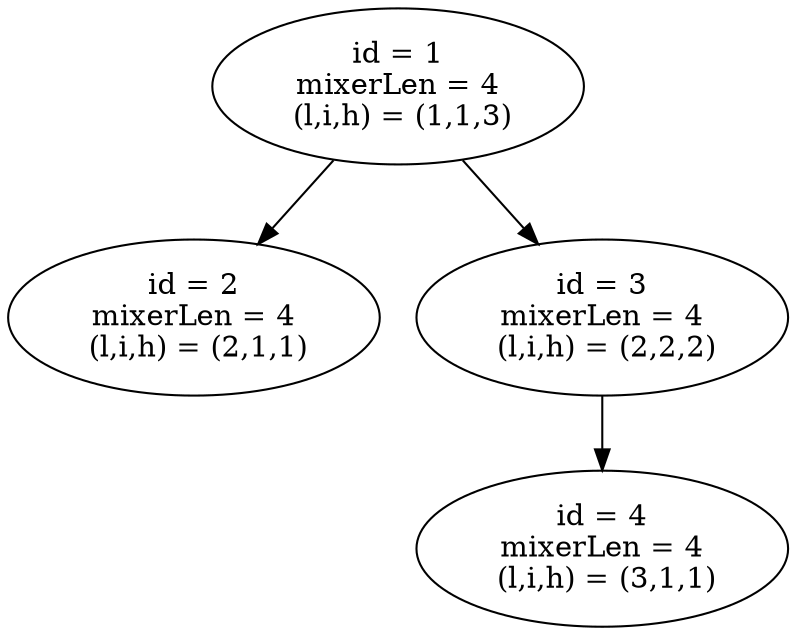 digraph "DD" { 
graph [ ordering = "out"];
1 [label = "id = 1\n mixerLen = 4 \n (l,i,h) = (1,1,3)"] 
2 [label = "id = 2\n mixerLen = 4 \n (l,i,h) = (2,1,1)"] 
3 [label = "id = 3\n mixerLen = 4 \n (l,i,h) = (2,2,2)"] 
4 [label = "id = 4\n mixerLen = 4 \n (l,i,h) = (3,1,1)"] 
1 -> 2;
1 -> 3;
3 -> 4;
}
